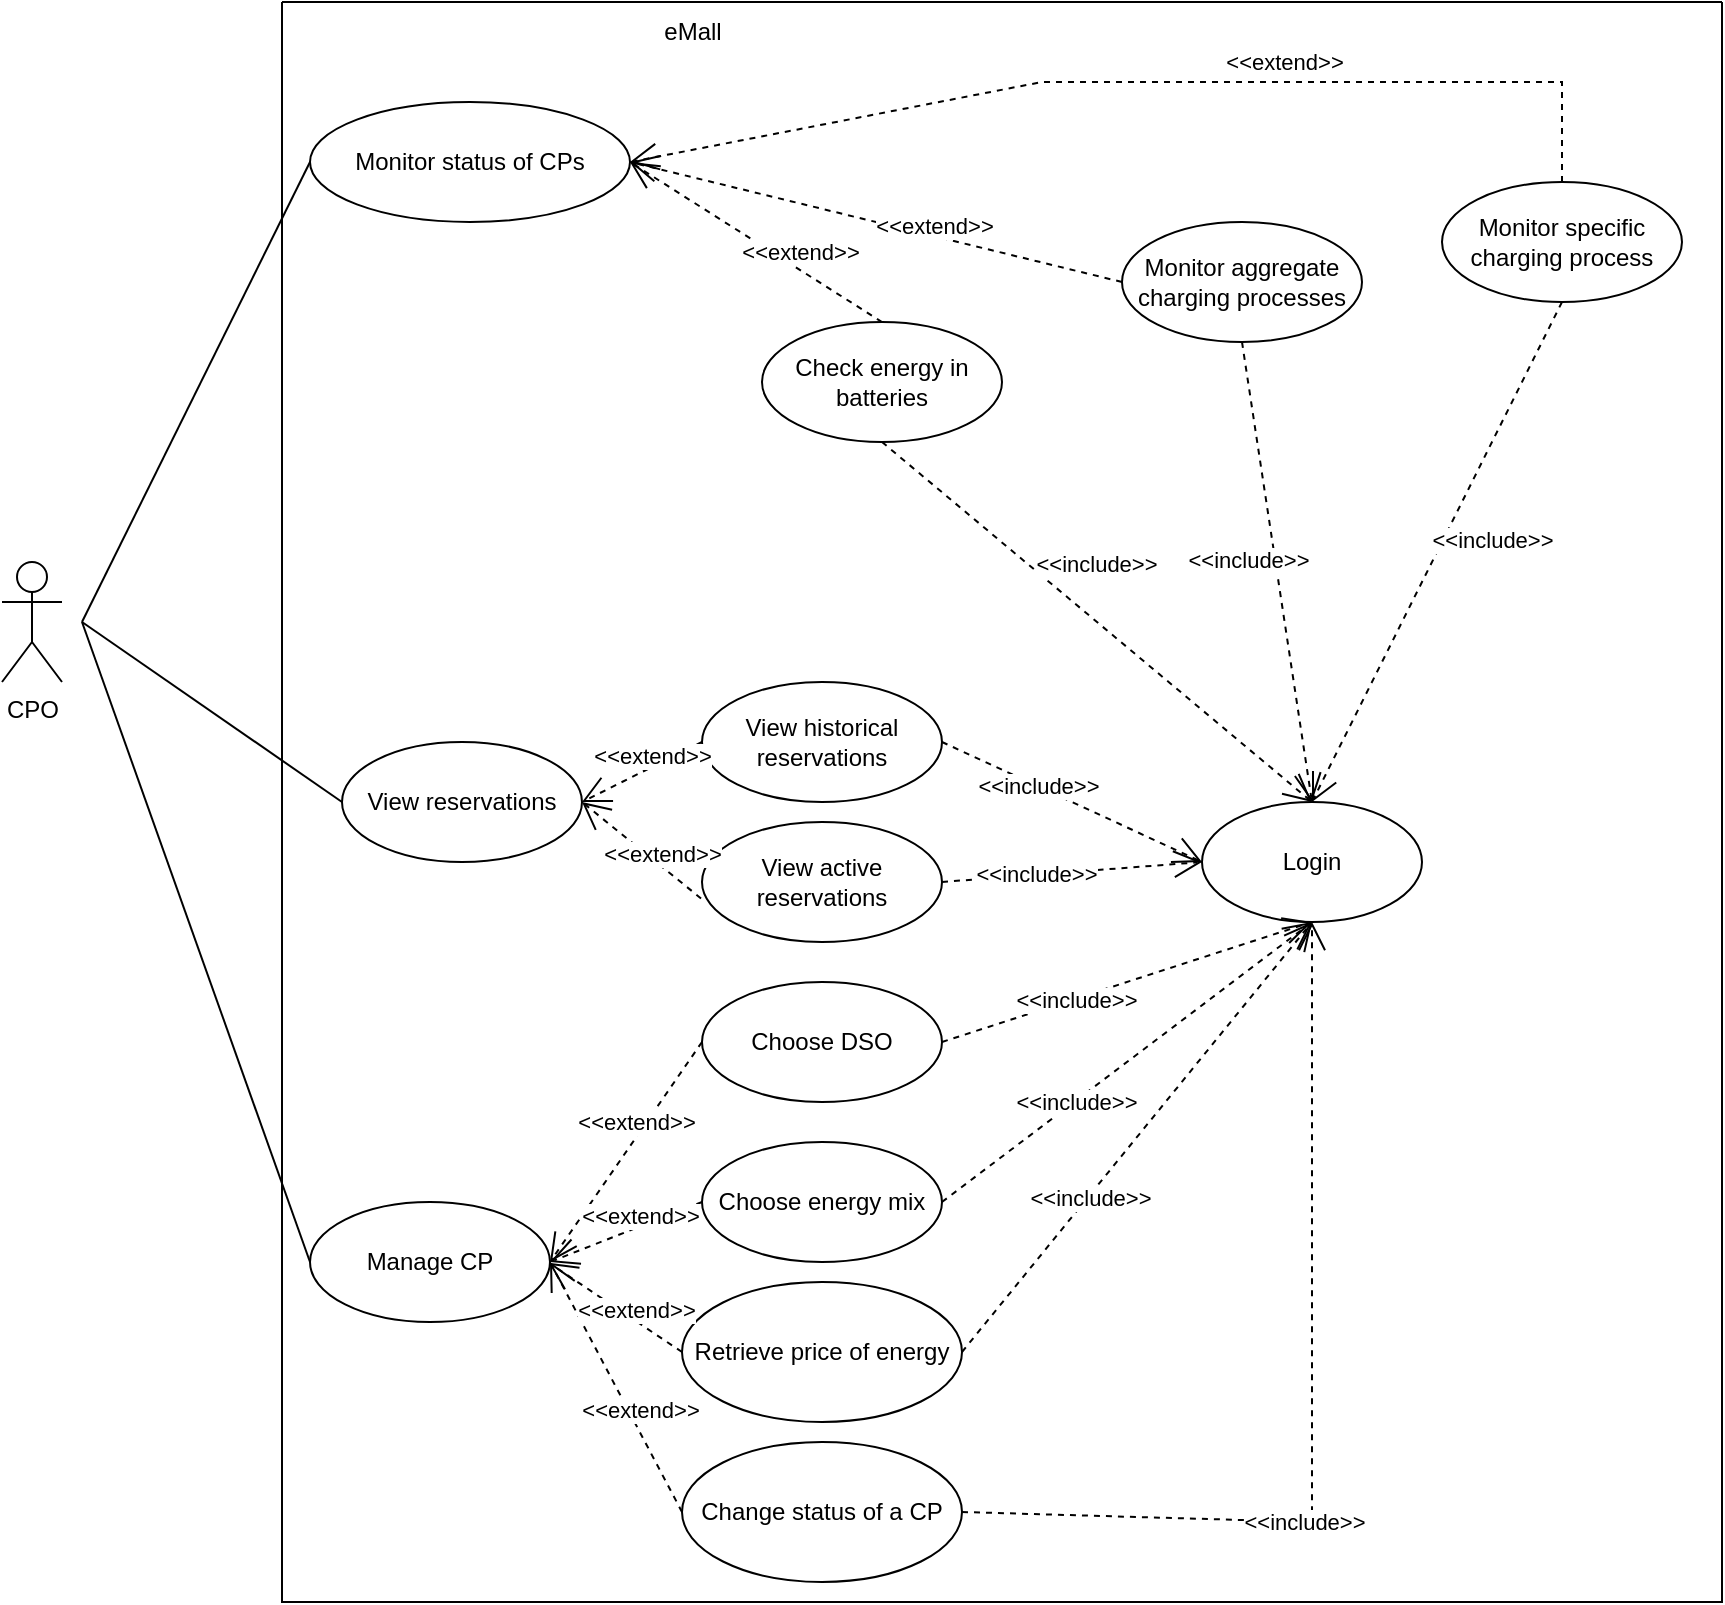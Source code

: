 <mxfile version="20.5.3"><diagram id="xSfS7f9iVf7y01iCm8C_" name="Pagina-1"><mxGraphModel dx="1384" dy="1936" grid="1" gridSize="10" guides="1" tooltips="1" connect="1" arrows="1" fold="1" page="1" pageScale="1" pageWidth="827" pageHeight="1169" math="0" shadow="0"><root><mxCell id="0"/><mxCell id="1" parent="0"/><mxCell id="NoGL-9SGHFlckXkN0ljQ-2" value="CPO" style="shape=umlActor;verticalLabelPosition=bottom;verticalAlign=top;html=1;outlineConnect=0;" parent="1" vertex="1"><mxGeometry x="50" y="40" width="30" height="60" as="geometry"/></mxCell><mxCell id="NoGL-9SGHFlckXkN0ljQ-3" value="" style="swimlane;startSize=0;" parent="1" vertex="1"><mxGeometry x="190" y="-240" width="720" height="800" as="geometry"><mxRectangle x="370" y="70" width="50" height="40" as="alternateBounds"/></mxGeometry></mxCell><mxCell id="NoGL-9SGHFlckXkN0ljQ-5" value="eMall" style="text;html=1;align=center;verticalAlign=middle;resizable=0;points=[];autosize=1;strokeColor=none;fillColor=none;" parent="NoGL-9SGHFlckXkN0ljQ-3" vertex="1"><mxGeometry x="180" width="50" height="30" as="geometry"/></mxCell><mxCell id="NoGL-9SGHFlckXkN0ljQ-9" value="Login" style="ellipse;whiteSpace=wrap;html=1;strokeWidth=1;" parent="NoGL-9SGHFlckXkN0ljQ-3" vertex="1"><mxGeometry x="460" y="400" width="110" height="60" as="geometry"/></mxCell><mxCell id="NoGL-9SGHFlckXkN0ljQ-11" value="Monitor status of CPs" style="ellipse;whiteSpace=wrap;html=1;strokeWidth=1;" parent="NoGL-9SGHFlckXkN0ljQ-3" vertex="1"><mxGeometry x="14" y="50" width="160" height="60" as="geometry"/></mxCell><mxCell id="WSd1pxD6rkp4gxGv32OZ-4" value="Monitor aggregate charging processes" style="ellipse;whiteSpace=wrap;html=1;" vertex="1" parent="NoGL-9SGHFlckXkN0ljQ-3"><mxGeometry x="420" y="110" width="120" height="60" as="geometry"/></mxCell><mxCell id="WSd1pxD6rkp4gxGv32OZ-9" value="&amp;lt;&amp;lt;extend&amp;gt;&amp;gt;" style="endArrow=open;endSize=12;dashed=1;html=1;rounded=0;exitX=0;exitY=0.5;exitDx=0;exitDy=0;entryX=1;entryY=0.5;entryDx=0;entryDy=0;" edge="1" parent="NoGL-9SGHFlckXkN0ljQ-3" source="WSd1pxD6rkp4gxGv32OZ-4" target="NoGL-9SGHFlckXkN0ljQ-11"><mxGeometry x="-0.231" y="-5" width="160" relative="1" as="geometry"><mxPoint x="270" y="50" as="sourcePoint"/><mxPoint x="180" y="90" as="targetPoint"/><mxPoint as="offset"/></mxGeometry></mxCell><mxCell id="WSd1pxD6rkp4gxGv32OZ-7" value="Check energy in batteries" style="ellipse;whiteSpace=wrap;html=1;" vertex="1" parent="NoGL-9SGHFlckXkN0ljQ-3"><mxGeometry x="240" y="160" width="120" height="60" as="geometry"/></mxCell><mxCell id="WSd1pxD6rkp4gxGv32OZ-10" value="&amp;lt;&amp;lt;extend&amp;gt;&amp;gt;" style="endArrow=open;endSize=12;dashed=1;html=1;rounded=0;exitX=0.5;exitY=0;exitDx=0;exitDy=0;entryX=1;entryY=0.5;entryDx=0;entryDy=0;" edge="1" parent="NoGL-9SGHFlckXkN0ljQ-3" source="WSd1pxD6rkp4gxGv32OZ-7" target="NoGL-9SGHFlckXkN0ljQ-11"><mxGeometry x="-0.281" y="-8" width="160" relative="1" as="geometry"><mxPoint x="280" y="60" as="sourcePoint"/><mxPoint x="190" y="100" as="targetPoint"/><mxPoint as="offset"/></mxGeometry></mxCell><mxCell id="WSd1pxD6rkp4gxGv32OZ-1" value="Monitor specific charging process" style="ellipse;whiteSpace=wrap;html=1;" vertex="1" parent="NoGL-9SGHFlckXkN0ljQ-3"><mxGeometry x="580" y="90" width="120" height="60" as="geometry"/></mxCell><mxCell id="WSd1pxD6rkp4gxGv32OZ-12" value="&amp;lt;&amp;lt;include&amp;gt;&amp;gt;" style="endArrow=open;endSize=12;dashed=1;html=1;rounded=0;exitX=0.5;exitY=1;exitDx=0;exitDy=0;entryX=0.5;entryY=0;entryDx=0;entryDy=0;" edge="1" parent="NoGL-9SGHFlckXkN0ljQ-3" source="WSd1pxD6rkp4gxGv32OZ-7" target="NoGL-9SGHFlckXkN0ljQ-9"><mxGeometry x="-0.132" y="22" width="160" relative="1" as="geometry"><mxPoint x="470" y="200" as="sourcePoint"/><mxPoint x="576" y="450" as="targetPoint"/><mxPoint as="offset"/></mxGeometry></mxCell><mxCell id="WSd1pxD6rkp4gxGv32OZ-13" value="&amp;lt;&amp;lt;include&amp;gt;&amp;gt;" style="endArrow=open;endSize=12;dashed=1;html=1;rounded=0;exitX=0.5;exitY=1;exitDx=0;exitDy=0;entryX=0.5;entryY=0;entryDx=0;entryDy=0;" edge="1" parent="NoGL-9SGHFlckXkN0ljQ-3" source="WSd1pxD6rkp4gxGv32OZ-4" target="NoGL-9SGHFlckXkN0ljQ-9"><mxGeometry x="-0.068" y="-13" width="160" relative="1" as="geometry"><mxPoint x="480" y="210" as="sourcePoint"/><mxPoint x="586" y="460" as="targetPoint"/><mxPoint as="offset"/></mxGeometry></mxCell><mxCell id="WSd1pxD6rkp4gxGv32OZ-14" value="&amp;lt;&amp;lt;include&amp;gt;&amp;gt;" style="endArrow=open;endSize=12;dashed=1;html=1;rounded=0;exitX=0.5;exitY=1;exitDx=0;exitDy=0;entryX=0.5;entryY=0;entryDx=0;entryDy=0;" edge="1" parent="NoGL-9SGHFlckXkN0ljQ-3" source="WSd1pxD6rkp4gxGv32OZ-1" target="NoGL-9SGHFlckXkN0ljQ-9"><mxGeometry x="-0.132" y="22" width="160" relative="1" as="geometry"><mxPoint x="490" y="220" as="sourcePoint"/><mxPoint x="596" y="470" as="targetPoint"/><mxPoint as="offset"/></mxGeometry></mxCell><mxCell id="WSd1pxD6rkp4gxGv32OZ-3" value="&amp;lt;&amp;lt;extend&amp;gt;&amp;gt;" style="endArrow=open;endSize=12;dashed=1;html=1;rounded=0;exitX=0.5;exitY=0;exitDx=0;exitDy=0;entryX=1;entryY=0.5;entryDx=0;entryDy=0;" edge="1" parent="NoGL-9SGHFlckXkN0ljQ-3" source="WSd1pxD6rkp4gxGv32OZ-1" target="NoGL-9SGHFlckXkN0ljQ-11"><mxGeometry x="-0.269" y="-10" width="160" relative="1" as="geometry"><mxPoint x="184" y="40" as="sourcePoint"/><mxPoint x="170" y="30" as="targetPoint"/><mxPoint x="1" as="offset"/><Array as="points"><mxPoint x="640" y="40"/><mxPoint x="380" y="40"/></Array></mxGeometry></mxCell><mxCell id="WSd1pxD6rkp4gxGv32OZ-15" value="View reservations" style="ellipse;whiteSpace=wrap;html=1;" vertex="1" parent="NoGL-9SGHFlckXkN0ljQ-3"><mxGeometry x="30" y="370" width="120" height="60" as="geometry"/></mxCell><mxCell id="WSd1pxD6rkp4gxGv32OZ-16" value="View historical reservations" style="ellipse;whiteSpace=wrap;html=1;" vertex="1" parent="NoGL-9SGHFlckXkN0ljQ-3"><mxGeometry x="210" y="340" width="120" height="60" as="geometry"/></mxCell><mxCell id="WSd1pxD6rkp4gxGv32OZ-19" value="&amp;lt;&amp;lt;extend&amp;gt;&amp;gt;" style="endArrow=open;endSize=12;dashed=1;html=1;rounded=0;exitX=0;exitY=0.5;exitDx=0;exitDy=0;entryX=1;entryY=0.5;entryDx=0;entryDy=0;" edge="1" parent="NoGL-9SGHFlckXkN0ljQ-3" source="WSd1pxD6rkp4gxGv32OZ-16" target="WSd1pxD6rkp4gxGv32OZ-15"><mxGeometry x="-0.231" y="-5" width="160" relative="1" as="geometry"><mxPoint x="702.0" y="480" as="sourcePoint"/><mxPoint x="456.0" y="420" as="targetPoint"/><mxPoint as="offset"/></mxGeometry></mxCell><mxCell id="WSd1pxD6rkp4gxGv32OZ-21" value="&amp;lt;&amp;lt;include&amp;gt;&amp;gt;" style="endArrow=open;endSize=12;dashed=1;html=1;rounded=0;exitX=1;exitY=0.5;exitDx=0;exitDy=0;entryX=0;entryY=0.5;entryDx=0;entryDy=0;" edge="1" parent="NoGL-9SGHFlckXkN0ljQ-3" source="WSd1pxD6rkp4gxGv32OZ-16" target="NoGL-9SGHFlckXkN0ljQ-9"><mxGeometry x="-0.283" width="160" relative="1" as="geometry"><mxPoint x="200" y="530" as="sourcePoint"/><mxPoint x="551" y="670" as="targetPoint"/><mxPoint x="1" as="offset"/></mxGeometry></mxCell><mxCell id="WSd1pxD6rkp4gxGv32OZ-23" value="Manage CP" style="ellipse;whiteSpace=wrap;html=1;" vertex="1" parent="NoGL-9SGHFlckXkN0ljQ-3"><mxGeometry x="14" y="600" width="120" height="60" as="geometry"/></mxCell><mxCell id="WSd1pxD6rkp4gxGv32OZ-24" value="Choose DSO" style="ellipse;whiteSpace=wrap;html=1;" vertex="1" parent="NoGL-9SGHFlckXkN0ljQ-3"><mxGeometry x="210" y="490" width="120" height="60" as="geometry"/></mxCell><mxCell id="WSd1pxD6rkp4gxGv32OZ-25" value="&amp;lt;&amp;lt;extend&amp;gt;&amp;gt;" style="endArrow=open;endSize=12;dashed=1;html=1;rounded=0;exitX=0;exitY=0.5;exitDx=0;exitDy=0;entryX=1;entryY=0.5;entryDx=0;entryDy=0;" edge="1" parent="NoGL-9SGHFlckXkN0ljQ-3" source="WSd1pxD6rkp4gxGv32OZ-24" target="WSd1pxD6rkp4gxGv32OZ-23"><mxGeometry x="-0.231" y="-5" width="160" relative="1" as="geometry"><mxPoint x="215.52" y="468.22" as="sourcePoint"/><mxPoint x="160.0" y="410" as="targetPoint"/><mxPoint as="offset"/></mxGeometry></mxCell><mxCell id="WSd1pxD6rkp4gxGv32OZ-27" value="Choose energy mix" style="ellipse;whiteSpace=wrap;html=1;" vertex="1" parent="NoGL-9SGHFlckXkN0ljQ-3"><mxGeometry x="210" y="570" width="120" height="60" as="geometry"/></mxCell><mxCell id="WSd1pxD6rkp4gxGv32OZ-28" value="&amp;lt;&amp;lt;extend&amp;gt;&amp;gt;" style="endArrow=open;endSize=12;dashed=1;html=1;rounded=0;exitX=0;exitY=0.5;exitDx=0;exitDy=0;entryX=1;entryY=0.5;entryDx=0;entryDy=0;" edge="1" parent="NoGL-9SGHFlckXkN0ljQ-3" source="WSd1pxD6rkp4gxGv32OZ-27" target="WSd1pxD6rkp4gxGv32OZ-23"><mxGeometry x="-0.231" y="-5" width="160" relative="1" as="geometry"><mxPoint x="225.52" y="478.22" as="sourcePoint"/><mxPoint x="170.0" y="420" as="targetPoint"/><mxPoint as="offset"/></mxGeometry></mxCell><mxCell id="WSd1pxD6rkp4gxGv32OZ-30" value="&amp;lt;&amp;lt;include&amp;gt;&amp;gt;" style="endArrow=open;endSize=12;dashed=1;html=1;rounded=0;exitX=1;exitY=0.5;exitDx=0;exitDy=0;entryX=0.5;entryY=1;entryDx=0;entryDy=0;" edge="1" parent="NoGL-9SGHFlckXkN0ljQ-3" source="WSd1pxD6rkp4gxGv32OZ-27" target="NoGL-9SGHFlckXkN0ljQ-9"><mxGeometry x="-0.283" width="160" relative="1" as="geometry"><mxPoint x="346" y="470" as="sourcePoint"/><mxPoint x="460" y="430" as="targetPoint"/><mxPoint x="1" as="offset"/></mxGeometry></mxCell><mxCell id="WSd1pxD6rkp4gxGv32OZ-29" value="&amp;lt;&amp;lt;include&amp;gt;&amp;gt;" style="endArrow=open;endSize=12;dashed=1;html=1;rounded=0;exitX=1;exitY=0.5;exitDx=0;exitDy=0;entryX=0.5;entryY=1;entryDx=0;entryDy=0;" edge="1" parent="NoGL-9SGHFlckXkN0ljQ-3" source="WSd1pxD6rkp4gxGv32OZ-24" target="NoGL-9SGHFlckXkN0ljQ-9"><mxGeometry x="-0.283" width="160" relative="1" as="geometry"><mxPoint x="336" y="460" as="sourcePoint"/><mxPoint x="410" y="490" as="targetPoint"/><mxPoint x="1" as="offset"/></mxGeometry></mxCell><mxCell id="WSd1pxD6rkp4gxGv32OZ-32" value="Change status of a CP" style="ellipse;whiteSpace=wrap;html=1;strokeWidth=1;" vertex="1" parent="NoGL-9SGHFlckXkN0ljQ-3"><mxGeometry x="200" y="720" width="140" height="70" as="geometry"/></mxCell><mxCell id="WSd1pxD6rkp4gxGv32OZ-33" value="&amp;lt;&amp;lt;include&amp;gt;&amp;gt;" style="endArrow=open;endSize=12;dashed=1;html=1;rounded=0;exitX=1;exitY=0.5;exitDx=0;exitDy=0;entryX=0.5;entryY=1;entryDx=0;entryDy=0;" edge="1" parent="NoGL-9SGHFlckXkN0ljQ-3" source="WSd1pxD6rkp4gxGv32OZ-32" target="NoGL-9SGHFlckXkN0ljQ-9"><mxGeometry x="-0.283" width="160" relative="1" as="geometry"><mxPoint x="330" y="624.5" as="sourcePoint"/><mxPoint x="525" y="470" as="targetPoint"/><mxPoint x="1" as="offset"/><Array as="points"><mxPoint x="515" y="760"/></Array></mxGeometry></mxCell><mxCell id="WSd1pxD6rkp4gxGv32OZ-34" value="&amp;lt;&amp;lt;extend&amp;gt;&amp;gt;" style="endArrow=open;endSize=12;dashed=1;html=1;rounded=0;exitX=0;exitY=0.5;exitDx=0;exitDy=0;entryX=1;entryY=0.5;entryDx=0;entryDy=0;" edge="1" parent="NoGL-9SGHFlckXkN0ljQ-3" source="WSd1pxD6rkp4gxGv32OZ-32" target="WSd1pxD6rkp4gxGv32OZ-23"><mxGeometry x="-0.231" y="-5" width="160" relative="1" as="geometry"><mxPoint x="210" y="624.5" as="sourcePoint"/><mxPoint x="160" y="570.0" as="targetPoint"/><mxPoint as="offset"/></mxGeometry></mxCell><mxCell id="WSd1pxD6rkp4gxGv32OZ-17" value="View active reservations" style="ellipse;whiteSpace=wrap;html=1;" vertex="1" parent="NoGL-9SGHFlckXkN0ljQ-3"><mxGeometry x="210" y="410" width="120" height="60" as="geometry"/></mxCell><mxCell id="WSd1pxD6rkp4gxGv32OZ-20" value="&amp;lt;&amp;lt;extend&amp;gt;&amp;gt;" style="endArrow=open;endSize=12;dashed=1;html=1;rounded=0;exitX=-0.004;exitY=0.637;exitDx=0;exitDy=0;entryX=1;entryY=0.5;entryDx=0;entryDy=0;exitPerimeter=0;" edge="1" parent="NoGL-9SGHFlckXkN0ljQ-3" source="WSd1pxD6rkp4gxGv32OZ-17" target="WSd1pxD6rkp4gxGv32OZ-15"><mxGeometry x="-0.231" y="-5" width="160" relative="1" as="geometry"><mxPoint x="712.0" y="670" as="sourcePoint"/><mxPoint x="466.0" y="610" as="targetPoint"/><mxPoint as="offset"/></mxGeometry></mxCell><mxCell id="WSd1pxD6rkp4gxGv32OZ-22" value="&amp;lt;&amp;lt;include&amp;gt;&amp;gt;" style="endArrow=open;endSize=12;dashed=1;html=1;rounded=0;exitX=1;exitY=0.5;exitDx=0;exitDy=0;entryX=0;entryY=0.5;entryDx=0;entryDy=0;" edge="1" parent="NoGL-9SGHFlckXkN0ljQ-3" source="WSd1pxD6rkp4gxGv32OZ-17" target="NoGL-9SGHFlckXkN0ljQ-9"><mxGeometry x="-0.283" width="160" relative="1" as="geometry"><mxPoint x="184" y="460" as="sourcePoint"/><mxPoint x="470" y="610" as="targetPoint"/><mxPoint x="1" as="offset"/></mxGeometry></mxCell><mxCell id="WSd1pxD6rkp4gxGv32OZ-35" value="Retrieve price of energy" style="ellipse;whiteSpace=wrap;html=1;strokeWidth=1;" vertex="1" parent="NoGL-9SGHFlckXkN0ljQ-3"><mxGeometry x="200" y="640" width="140" height="70" as="geometry"/></mxCell><mxCell id="WSd1pxD6rkp4gxGv32OZ-36" value="&amp;lt;&amp;lt;include&amp;gt;&amp;gt;" style="endArrow=open;endSize=12;dashed=1;html=1;rounded=0;exitX=1;exitY=0.5;exitDx=0;exitDy=0;entryX=0.5;entryY=1;entryDx=0;entryDy=0;" edge="1" parent="NoGL-9SGHFlckXkN0ljQ-3" source="WSd1pxD6rkp4gxGv32OZ-35" target="NoGL-9SGHFlckXkN0ljQ-9"><mxGeometry x="-0.283" width="160" relative="1" as="geometry"><mxPoint x="330.0" y="610" as="sourcePoint"/><mxPoint x="525" y="470" as="targetPoint"/><mxPoint x="1" as="offset"/></mxGeometry></mxCell><mxCell id="WSd1pxD6rkp4gxGv32OZ-38" value="&amp;lt;&amp;lt;extend&amp;gt;&amp;gt;" style="endArrow=open;endSize=12;dashed=1;html=1;rounded=0;exitX=0;exitY=0.5;exitDx=0;exitDy=0;entryX=0.995;entryY=0.506;entryDx=0;entryDy=0;entryPerimeter=0;" edge="1" parent="NoGL-9SGHFlckXkN0ljQ-3" source="WSd1pxD6rkp4gxGv32OZ-35" target="WSd1pxD6rkp4gxGv32OZ-23"><mxGeometry x="-0.231" y="-5" width="160" relative="1" as="geometry"><mxPoint x="210" y="765" as="sourcePoint"/><mxPoint x="140" y="630" as="targetPoint"/><mxPoint as="offset"/></mxGeometry></mxCell><mxCell id="NoGL-9SGHFlckXkN0ljQ-33" value="" style="endArrow=none;html=1;rounded=0;entryX=0;entryY=0.5;entryDx=0;entryDy=0;" parent="1" target="NoGL-9SGHFlckXkN0ljQ-11" edge="1"><mxGeometry width="50" height="50" relative="1" as="geometry"><mxPoint x="90" y="70" as="sourcePoint"/><mxPoint x="410" y="60" as="targetPoint"/></mxGeometry></mxCell><mxCell id="NoGL-9SGHFlckXkN0ljQ-35" value="" style="endArrow=none;html=1;rounded=0;entryX=0;entryY=0.5;entryDx=0;entryDy=0;" parent="1" target="WSd1pxD6rkp4gxGv32OZ-15" edge="1"><mxGeometry width="50" height="50" relative="1" as="geometry"><mxPoint x="90" y="70" as="sourcePoint"/><mxPoint x="214.0" y="195" as="targetPoint"/></mxGeometry></mxCell><mxCell id="WSd1pxD6rkp4gxGv32OZ-37" value="" style="endArrow=none;html=1;rounded=0;entryX=0;entryY=0.5;entryDx=0;entryDy=0;" edge="1" parent="1" target="WSd1pxD6rkp4gxGv32OZ-23"><mxGeometry width="50" height="50" relative="1" as="geometry"><mxPoint x="90" y="70" as="sourcePoint"/><mxPoint x="230" y="170" as="targetPoint"/></mxGeometry></mxCell></root></mxGraphModel></diagram></mxfile>